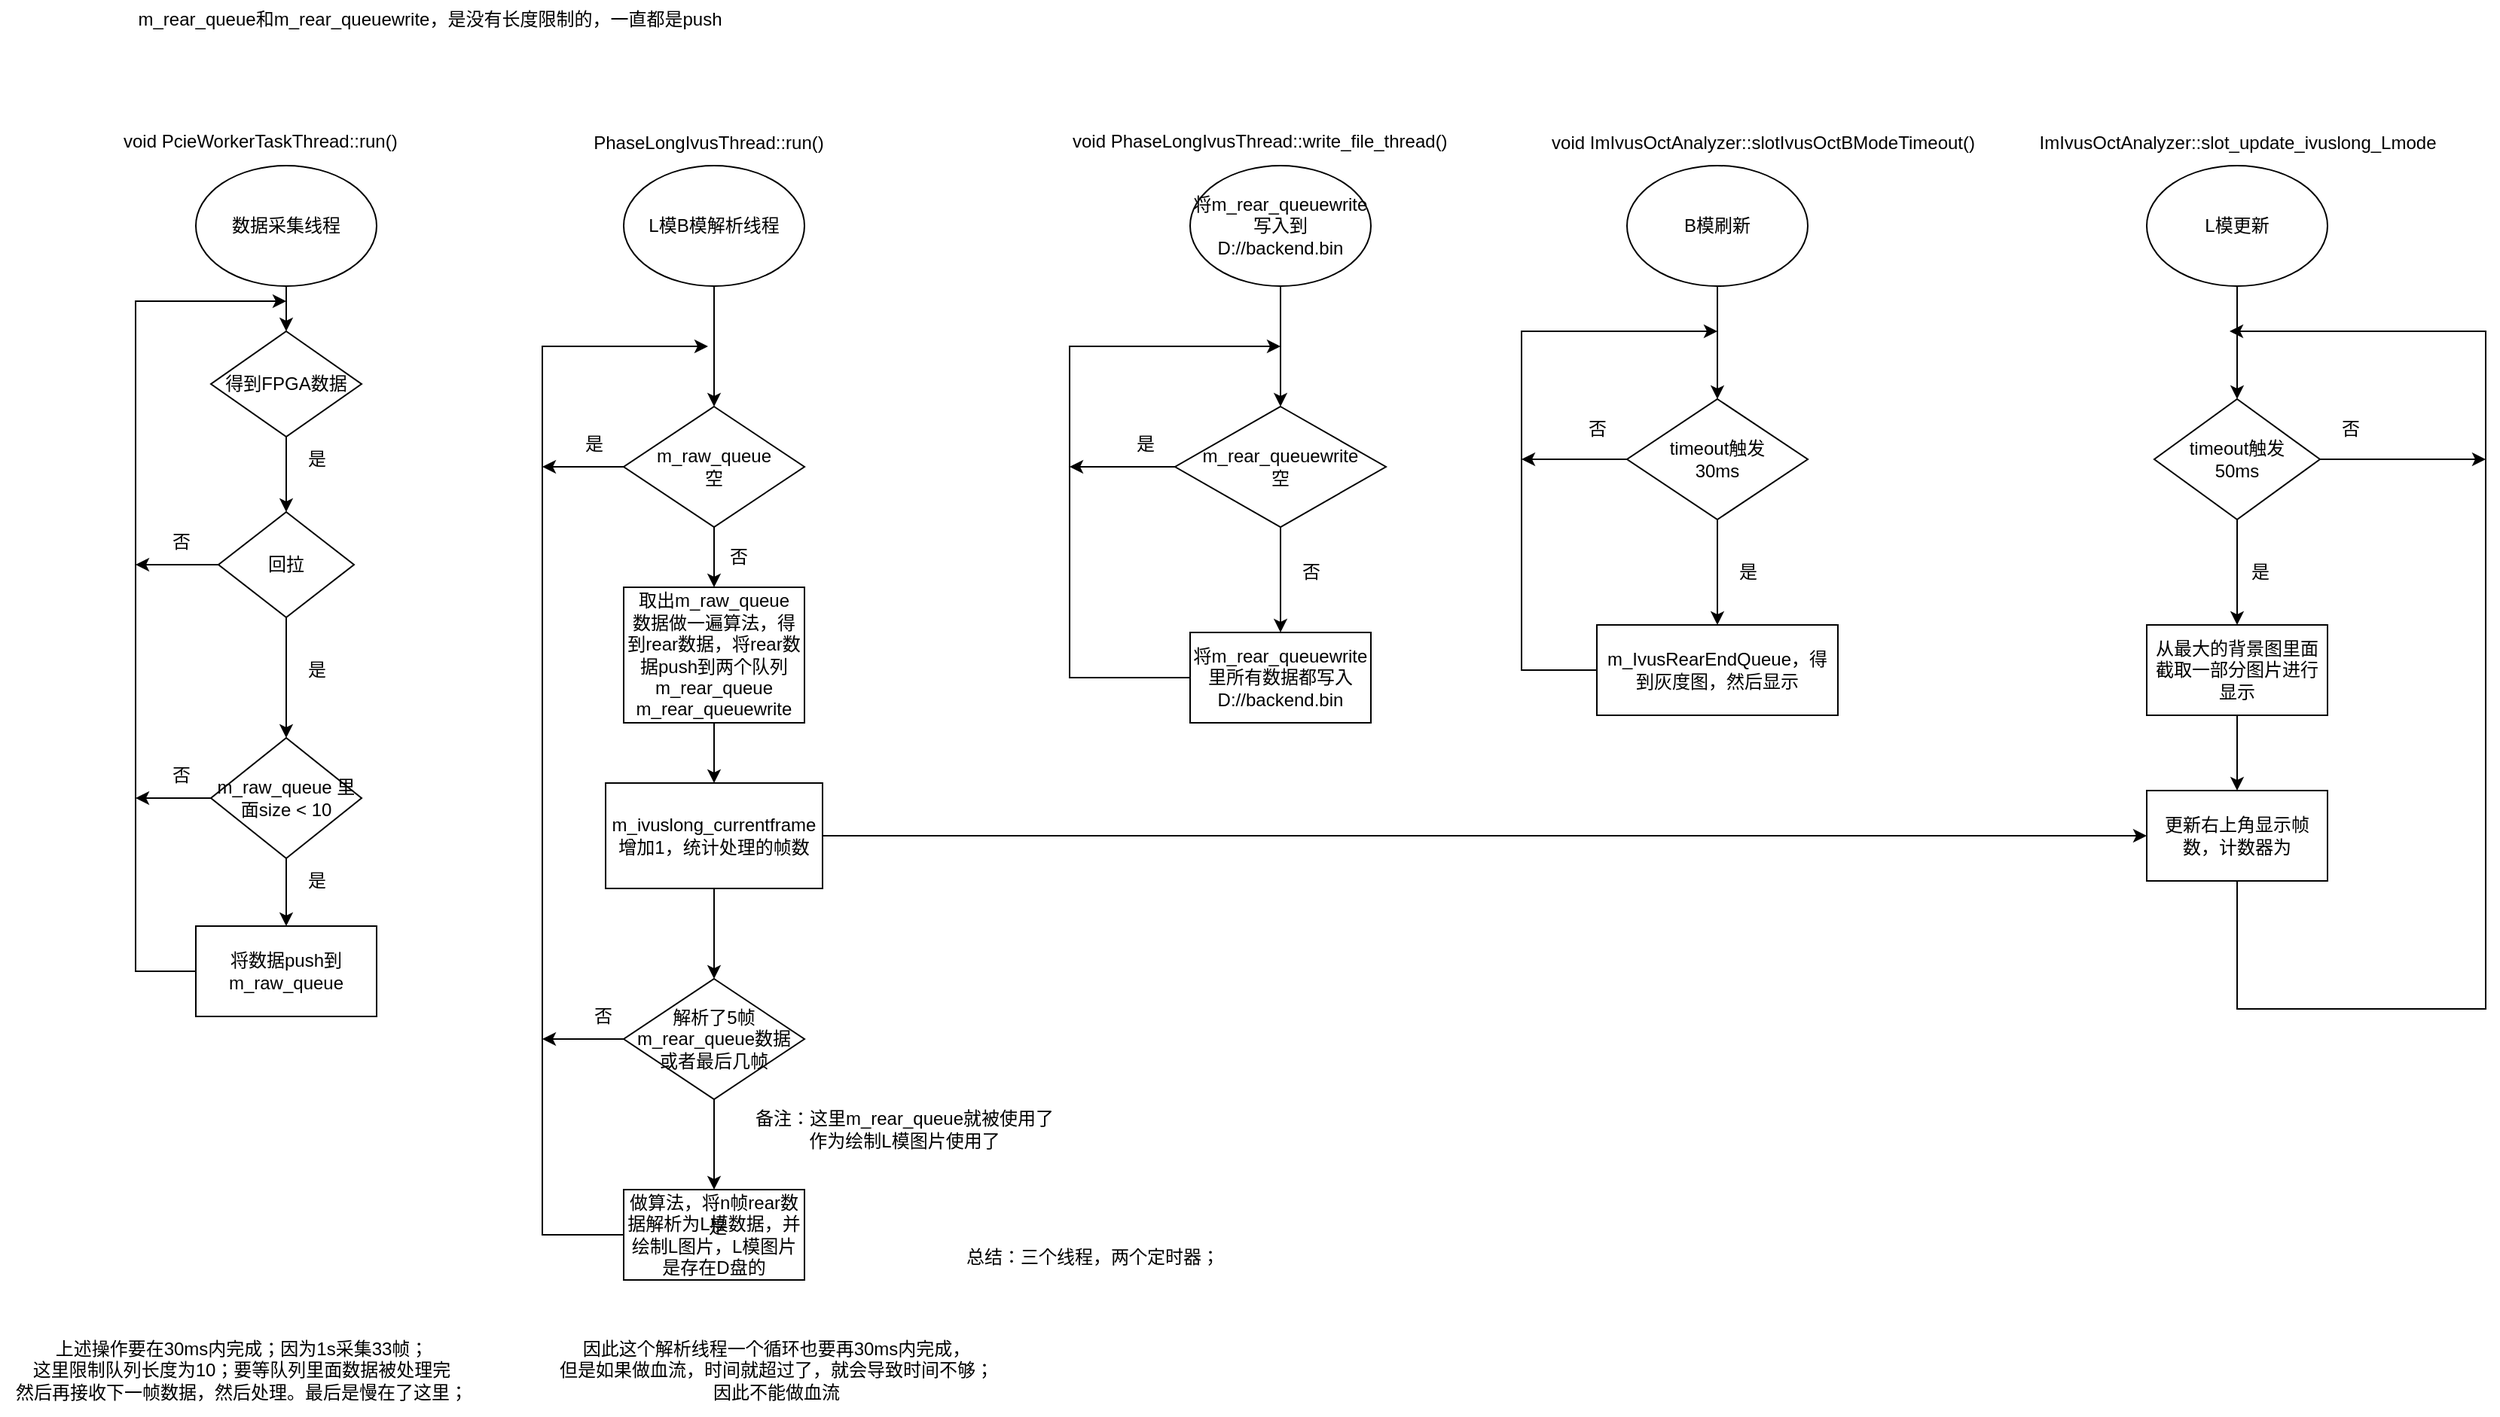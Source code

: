 <mxfile version="20.8.20" type="github">
  <diagram name="第 1 页" id="8jlNIsnWA2ENxNNo2rSE">
    <mxGraphModel dx="1434" dy="708" grid="1" gridSize="10" guides="1" tooltips="1" connect="1" arrows="1" fold="1" page="0" pageScale="1" pageWidth="827" pageHeight="1169" math="0" shadow="0">
      <root>
        <mxCell id="0" />
        <mxCell id="1" parent="0" />
        <mxCell id="tGeUGz7FxUVsNur8womr-3" value="" style="edgeStyle=orthogonalEdgeStyle;rounded=0;orthogonalLoop=1;jettySize=auto;html=1;" parent="1" source="tGeUGz7FxUVsNur8womr-1" edge="1">
          <mxGeometry relative="1" as="geometry">
            <mxPoint x="190" y="220" as="targetPoint" />
          </mxGeometry>
        </mxCell>
        <mxCell id="tGeUGz7FxUVsNur8womr-1" value="数据采集线程" style="ellipse;whiteSpace=wrap;html=1;" parent="1" vertex="1">
          <mxGeometry x="130" y="110" width="120" height="80" as="geometry" />
        </mxCell>
        <mxCell id="tGeUGz7FxUVsNur8womr-8" value="" style="edgeStyle=orthogonalEdgeStyle;rounded=0;orthogonalLoop=1;jettySize=auto;html=1;" parent="1" source="tGeUGz7FxUVsNur8womr-6" edge="1">
          <mxGeometry relative="1" as="geometry">
            <mxPoint x="190" y="340" as="targetPoint" />
          </mxGeometry>
        </mxCell>
        <mxCell id="tGeUGz7FxUVsNur8womr-6" value="得到FPGA数据" style="rhombus;whiteSpace=wrap;html=1;" parent="1" vertex="1">
          <mxGeometry x="140" y="220" width="100" height="70" as="geometry" />
        </mxCell>
        <mxCell id="tGeUGz7FxUVsNur8womr-18" value="" style="edgeStyle=orthogonalEdgeStyle;rounded=0;orthogonalLoop=1;jettySize=auto;html=1;" parent="1" source="tGeUGz7FxUVsNur8womr-9" edge="1">
          <mxGeometry relative="1" as="geometry">
            <mxPoint x="190" y="490.0" as="targetPoint" />
          </mxGeometry>
        </mxCell>
        <mxCell id="tGeUGz7FxUVsNur8womr-30" style="edgeStyle=orthogonalEdgeStyle;rounded=0;orthogonalLoop=1;jettySize=auto;html=1;" parent="1" source="tGeUGz7FxUVsNur8womr-9" edge="1">
          <mxGeometry relative="1" as="geometry">
            <mxPoint x="90" y="375" as="targetPoint" />
          </mxGeometry>
        </mxCell>
        <mxCell id="tGeUGz7FxUVsNur8womr-9" value="回拉" style="rhombus;whiteSpace=wrap;html=1;" parent="1" vertex="1">
          <mxGeometry x="145" y="340" width="90" height="70" as="geometry" />
        </mxCell>
        <mxCell id="tGeUGz7FxUVsNur8womr-12" value="是" style="text;html=1;align=center;verticalAlign=middle;resizable=0;points=[];autosize=1;strokeColor=none;fillColor=none;" parent="1" vertex="1">
          <mxGeometry x="190" y="430" width="40" height="30" as="geometry" />
        </mxCell>
        <mxCell id="tGeUGz7FxUVsNur8womr-13" value="是" style="text;html=1;align=center;verticalAlign=middle;resizable=0;points=[];autosize=1;strokeColor=none;fillColor=none;" parent="1" vertex="1">
          <mxGeometry x="190" y="290" width="40" height="30" as="geometry" />
        </mxCell>
        <mxCell id="tGeUGz7FxUVsNur8womr-29" style="edgeStyle=orthogonalEdgeStyle;rounded=0;orthogonalLoop=1;jettySize=auto;html=1;" parent="1" source="tGeUGz7FxUVsNur8womr-24" edge="1">
          <mxGeometry relative="1" as="geometry">
            <mxPoint x="190" y="200" as="targetPoint" />
            <Array as="points">
              <mxPoint x="90" y="645" />
              <mxPoint x="90" y="200" />
            </Array>
          </mxGeometry>
        </mxCell>
        <mxCell id="tGeUGz7FxUVsNur8womr-24" value="将数据push到m_raw_queue" style="rounded=0;whiteSpace=wrap;html=1;" parent="1" vertex="1">
          <mxGeometry x="130" y="615" width="120" height="60" as="geometry" />
        </mxCell>
        <mxCell id="tGeUGz7FxUVsNur8womr-28" style="edgeStyle=orthogonalEdgeStyle;rounded=0;orthogonalLoop=1;jettySize=auto;html=1;entryX=0.5;entryY=0;entryDx=0;entryDy=0;" parent="1" source="tGeUGz7FxUVsNur8womr-27" target="tGeUGz7FxUVsNur8womr-24" edge="1">
          <mxGeometry relative="1" as="geometry" />
        </mxCell>
        <mxCell id="tGeUGz7FxUVsNur8womr-31" style="edgeStyle=orthogonalEdgeStyle;rounded=0;orthogonalLoop=1;jettySize=auto;html=1;" parent="1" source="tGeUGz7FxUVsNur8womr-27" edge="1">
          <mxGeometry relative="1" as="geometry">
            <mxPoint x="90" y="530" as="targetPoint" />
          </mxGeometry>
        </mxCell>
        <mxCell id="tGeUGz7FxUVsNur8womr-27" value="m_raw_queue 里面size &amp;lt; 10" style="rhombus;whiteSpace=wrap;html=1;" parent="1" vertex="1">
          <mxGeometry x="140" y="490" width="100" height="80" as="geometry" />
        </mxCell>
        <mxCell id="tGeUGz7FxUVsNur8womr-32" value="否" style="text;html=1;align=center;verticalAlign=middle;resizable=0;points=[];autosize=1;strokeColor=none;fillColor=none;" parent="1" vertex="1">
          <mxGeometry x="100" y="345" width="40" height="30" as="geometry" />
        </mxCell>
        <mxCell id="tGeUGz7FxUVsNur8womr-33" value="否" style="text;html=1;align=center;verticalAlign=middle;resizable=0;points=[];autosize=1;strokeColor=none;fillColor=none;" parent="1" vertex="1">
          <mxGeometry x="100" y="500" width="40" height="30" as="geometry" />
        </mxCell>
        <mxCell id="tGeUGz7FxUVsNur8womr-34" value="是" style="text;html=1;align=center;verticalAlign=middle;resizable=0;points=[];autosize=1;strokeColor=none;fillColor=none;" parent="1" vertex="1">
          <mxGeometry x="190" y="570" width="40" height="30" as="geometry" />
        </mxCell>
        <mxCell id="tGeUGz7FxUVsNur8womr-35" value="void PcieWorkerTaskThread::run()" style="text;whiteSpace=wrap;html=1;" parent="1" vertex="1">
          <mxGeometry x="80" y="80" width="220" height="40" as="geometry" />
        </mxCell>
        <mxCell id="tGeUGz7FxUVsNur8womr-36" value="PhaseLongIvusThread::run()" style="text;html=1;align=center;verticalAlign=middle;resizable=0;points=[];autosize=1;strokeColor=none;fillColor=none;" parent="1" vertex="1">
          <mxGeometry x="380" y="80" width="180" height="30" as="geometry" />
        </mxCell>
        <mxCell id="tGeUGz7FxUVsNur8womr-40" value="" style="edgeStyle=orthogonalEdgeStyle;rounded=0;orthogonalLoop=1;jettySize=auto;html=1;" parent="1" source="tGeUGz7FxUVsNur8womr-37" target="tGeUGz7FxUVsNur8womr-39" edge="1">
          <mxGeometry relative="1" as="geometry" />
        </mxCell>
        <mxCell id="tGeUGz7FxUVsNur8womr-37" value="L模B模解析线程" style="ellipse;whiteSpace=wrap;html=1;" parent="1" vertex="1">
          <mxGeometry x="414" y="110" width="120" height="80" as="geometry" />
        </mxCell>
        <mxCell id="tGeUGz7FxUVsNur8womr-42" value="" style="edgeStyle=orthogonalEdgeStyle;rounded=0;orthogonalLoop=1;jettySize=auto;html=1;" parent="1" source="tGeUGz7FxUVsNur8womr-39" target="tGeUGz7FxUVsNur8womr-41" edge="1">
          <mxGeometry relative="1" as="geometry" />
        </mxCell>
        <mxCell id="tGeUGz7FxUVsNur8womr-50" style="edgeStyle=orthogonalEdgeStyle;rounded=0;orthogonalLoop=1;jettySize=auto;html=1;exitX=0;exitY=0.5;exitDx=0;exitDy=0;" parent="1" source="tGeUGz7FxUVsNur8womr-48" edge="1">
          <mxGeometry relative="1" as="geometry">
            <mxPoint x="470" y="230" as="targetPoint" />
            <mxPoint x="360" y="760" as="sourcePoint" />
            <Array as="points">
              <mxPoint x="360" y="820" />
              <mxPoint x="360" y="230" />
            </Array>
          </mxGeometry>
        </mxCell>
        <mxCell id="tGeUGz7FxUVsNur8womr-53" style="edgeStyle=orthogonalEdgeStyle;rounded=0;orthogonalLoop=1;jettySize=auto;html=1;" parent="1" source="tGeUGz7FxUVsNur8womr-39" edge="1">
          <mxGeometry relative="1" as="geometry">
            <mxPoint x="360" y="310" as="targetPoint" />
          </mxGeometry>
        </mxCell>
        <mxCell id="tGeUGz7FxUVsNur8womr-39" value="m_raw_queue&lt;br&gt;空" style="rhombus;whiteSpace=wrap;html=1;" parent="1" vertex="1">
          <mxGeometry x="414" y="270" width="120" height="80" as="geometry" />
        </mxCell>
        <mxCell id="pzW2GILvTxbZ9ikMvrB7-5" value="" style="edgeStyle=orthogonalEdgeStyle;rounded=0;orthogonalLoop=1;jettySize=auto;html=1;" parent="1" source="tGeUGz7FxUVsNur8womr-41" target="pzW2GILvTxbZ9ikMvrB7-4" edge="1">
          <mxGeometry relative="1" as="geometry" />
        </mxCell>
        <mxCell id="tGeUGz7FxUVsNur8womr-41" value="取出m_raw_queue&lt;br&gt;数据做一遍算法，得到rear数据，将rear数据push到两个队列&lt;br&gt;m_rear_queue&lt;br style=&quot;border-color: var(--border-color);&quot;&gt;m_rear_queuewrite" style="whiteSpace=wrap;html=1;" parent="1" vertex="1">
          <mxGeometry x="414" y="390" width="120" height="90" as="geometry" />
        </mxCell>
        <mxCell id="tGeUGz7FxUVsNur8womr-49" value="" style="edgeStyle=orthogonalEdgeStyle;rounded=0;orthogonalLoop=1;jettySize=auto;html=1;" parent="1" source="tGeUGz7FxUVsNur8womr-46" target="tGeUGz7FxUVsNur8womr-48" edge="1">
          <mxGeometry relative="1" as="geometry" />
        </mxCell>
        <mxCell id="pzW2GILvTxbZ9ikMvrB7-7" style="edgeStyle=orthogonalEdgeStyle;rounded=0;orthogonalLoop=1;jettySize=auto;html=1;" parent="1" source="tGeUGz7FxUVsNur8womr-46" edge="1">
          <mxGeometry relative="1" as="geometry">
            <mxPoint x="360" y="690" as="targetPoint" />
          </mxGeometry>
        </mxCell>
        <mxCell id="tGeUGz7FxUVsNur8womr-46" value="解析了5帧m_rear_queue数据&lt;br&gt;或者最后几帧" style="rhombus;whiteSpace=wrap;html=1;" parent="1" vertex="1">
          <mxGeometry x="414" y="650" width="120" height="80" as="geometry" />
        </mxCell>
        <mxCell id="tGeUGz7FxUVsNur8womr-48" value="做算法，将n帧rear数据解析为L模数据，并绘制L图片，L模图片是存在D盘的" style="whiteSpace=wrap;html=1;" parent="1" vertex="1">
          <mxGeometry x="414" y="790" width="120" height="60" as="geometry" />
        </mxCell>
        <mxCell id="tGeUGz7FxUVsNur8womr-54" value="否" style="text;html=1;align=center;verticalAlign=middle;resizable=0;points=[];autosize=1;strokeColor=none;fillColor=none;" parent="1" vertex="1">
          <mxGeometry x="470" y="355" width="40" height="30" as="geometry" />
        </mxCell>
        <mxCell id="tGeUGz7FxUVsNur8womr-55" value="是" style="text;html=1;align=center;verticalAlign=middle;resizable=0;points=[];autosize=1;strokeColor=none;fillColor=none;" parent="1" vertex="1">
          <mxGeometry x="374" y="280" width="40" height="30" as="geometry" />
        </mxCell>
        <mxCell id="tGeUGz7FxUVsNur8womr-56" value="否" style="text;html=1;align=center;verticalAlign=middle;resizable=0;points=[];autosize=1;strokeColor=none;fillColor=none;" parent="1" vertex="1">
          <mxGeometry x="380" y="660" width="40" height="30" as="geometry" />
        </mxCell>
        <mxCell id="tGeUGz7FxUVsNur8womr-57" value="是" style="text;html=1;align=center;verticalAlign=middle;resizable=0;points=[];autosize=1;strokeColor=none;fillColor=none;" parent="1" vertex="1">
          <mxGeometry x="456" y="800" width="40" height="30" as="geometry" />
        </mxCell>
        <mxCell id="tGeUGz7FxUVsNur8womr-58" value="备注：这里m_rear_queue就被使用了&lt;br&gt;作为绘制L模图片使用了" style="text;html=1;align=center;verticalAlign=middle;resizable=0;points=[];autosize=1;strokeColor=none;fillColor=none;" parent="1" vertex="1">
          <mxGeometry x="490" y="730" width="220" height="40" as="geometry" />
        </mxCell>
        <mxCell id="tGeUGz7FxUVsNur8womr-59" value="void PhaseLongIvusThread::write_file_thread()" style="text;whiteSpace=wrap;html=1;" parent="1" vertex="1">
          <mxGeometry x="710" y="80" width="280" height="30" as="geometry" />
        </mxCell>
        <mxCell id="tGeUGz7FxUVsNur8womr-62" value="" style="edgeStyle=orthogonalEdgeStyle;rounded=0;orthogonalLoop=1;jettySize=auto;html=1;" parent="1" source="tGeUGz7FxUVsNur8womr-60" target="tGeUGz7FxUVsNur8womr-61" edge="1">
          <mxGeometry relative="1" as="geometry" />
        </mxCell>
        <mxCell id="tGeUGz7FxUVsNur8womr-60" value="将m_rear_queuewrite&lt;br&gt;写入到D://backend.bin" style="ellipse;whiteSpace=wrap;html=1;" parent="1" vertex="1">
          <mxGeometry x="790" y="110" width="120" height="80" as="geometry" />
        </mxCell>
        <mxCell id="tGeUGz7FxUVsNur8womr-64" value="" style="edgeStyle=orthogonalEdgeStyle;rounded=0;orthogonalLoop=1;jettySize=auto;html=1;" parent="1" source="tGeUGz7FxUVsNur8womr-61" target="tGeUGz7FxUVsNur8womr-63" edge="1">
          <mxGeometry relative="1" as="geometry" />
        </mxCell>
        <mxCell id="tGeUGz7FxUVsNur8womr-66" style="edgeStyle=orthogonalEdgeStyle;rounded=0;orthogonalLoop=1;jettySize=auto;html=1;" parent="1" source="tGeUGz7FxUVsNur8womr-61" edge="1">
          <mxGeometry relative="1" as="geometry">
            <mxPoint x="710" y="310" as="targetPoint" />
          </mxGeometry>
        </mxCell>
        <mxCell id="tGeUGz7FxUVsNur8womr-61" value="m_rear_queuewrite&lt;br&gt;空" style="rhombus;whiteSpace=wrap;html=1;" parent="1" vertex="1">
          <mxGeometry x="780" y="270" width="140" height="80" as="geometry" />
        </mxCell>
        <mxCell id="tGeUGz7FxUVsNur8womr-65" style="edgeStyle=orthogonalEdgeStyle;rounded=0;orthogonalLoop=1;jettySize=auto;html=1;" parent="1" source="tGeUGz7FxUVsNur8womr-63" edge="1">
          <mxGeometry relative="1" as="geometry">
            <mxPoint x="850" y="230" as="targetPoint" />
            <Array as="points">
              <mxPoint x="710" y="450" />
              <mxPoint x="710" y="230" />
            </Array>
          </mxGeometry>
        </mxCell>
        <mxCell id="tGeUGz7FxUVsNur8womr-63" value="将m_rear_queuewrite&lt;br&gt;里所有数据都写入&lt;br&gt;D://backend.bin" style="whiteSpace=wrap;html=1;" parent="1" vertex="1">
          <mxGeometry x="790" y="420" width="120" height="60" as="geometry" />
        </mxCell>
        <mxCell id="tGeUGz7FxUVsNur8womr-67" value="是" style="text;html=1;align=center;verticalAlign=middle;resizable=0;points=[];autosize=1;strokeColor=none;fillColor=none;" parent="1" vertex="1">
          <mxGeometry x="740" y="280" width="40" height="30" as="geometry" />
        </mxCell>
        <mxCell id="tGeUGz7FxUVsNur8womr-68" value="否" style="text;html=1;align=center;verticalAlign=middle;resizable=0;points=[];autosize=1;strokeColor=none;fillColor=none;" parent="1" vertex="1">
          <mxGeometry x="850" y="365" width="40" height="30" as="geometry" />
        </mxCell>
        <mxCell id="tGeUGz7FxUVsNur8womr-69" value="m_rear_queue和&lt;span style=&quot;&quot;&gt;m_rear_queuewrite，是没有长度限制的，一直都是push&lt;br&gt;&lt;br&gt;&lt;/span&gt;" style="text;html=1;align=center;verticalAlign=middle;resizable=0;points=[];autosize=1;strokeColor=none;fillColor=none;" parent="1" vertex="1">
          <mxGeometry x="80" width="410" height="40" as="geometry" />
        </mxCell>
        <mxCell id="tGeUGz7FxUVsNur8womr-78" value="" style="edgeStyle=orthogonalEdgeStyle;rounded=0;orthogonalLoop=1;jettySize=auto;html=1;" parent="1" source="tGeUGz7FxUVsNur8womr-70" target="tGeUGz7FxUVsNur8womr-77" edge="1">
          <mxGeometry relative="1" as="geometry" />
        </mxCell>
        <mxCell id="tGeUGz7FxUVsNur8womr-70" value="B模刷新" style="ellipse;whiteSpace=wrap;html=1;" parent="1" vertex="1">
          <mxGeometry x="1080" y="110" width="120" height="80" as="geometry" />
        </mxCell>
        <mxCell id="tGeUGz7FxUVsNur8womr-73" value="void ImIvusOctAnalyzer::slotIvusOctBModeTimeout()" style="text;html=1;align=center;verticalAlign=middle;resizable=0;points=[];autosize=1;strokeColor=none;fillColor=none;" parent="1" vertex="1">
          <mxGeometry x="1020" y="80" width="300" height="30" as="geometry" />
        </mxCell>
        <mxCell id="tGeUGz7FxUVsNur8womr-80" style="edgeStyle=orthogonalEdgeStyle;rounded=0;orthogonalLoop=1;jettySize=auto;html=1;" parent="1" source="tGeUGz7FxUVsNur8womr-74" edge="1">
          <mxGeometry relative="1" as="geometry">
            <mxPoint x="1140" y="220" as="targetPoint" />
            <Array as="points">
              <mxPoint x="1010" y="445" />
              <mxPoint x="1010" y="220" />
            </Array>
          </mxGeometry>
        </mxCell>
        <mxCell id="tGeUGz7FxUVsNur8womr-74" value="m_IvusRearEndQueue，得到灰度图，然后显示" style="whiteSpace=wrap;html=1;" parent="1" vertex="1">
          <mxGeometry x="1060" y="415" width="160" height="60" as="geometry" />
        </mxCell>
        <mxCell id="tGeUGz7FxUVsNur8womr-79" style="edgeStyle=orthogonalEdgeStyle;rounded=0;orthogonalLoop=1;jettySize=auto;html=1;entryX=0.5;entryY=0;entryDx=0;entryDy=0;" parent="1" source="tGeUGz7FxUVsNur8womr-77" target="tGeUGz7FxUVsNur8womr-74" edge="1">
          <mxGeometry relative="1" as="geometry" />
        </mxCell>
        <mxCell id="tGeUGz7FxUVsNur8womr-81" style="edgeStyle=orthogonalEdgeStyle;rounded=0;orthogonalLoop=1;jettySize=auto;html=1;exitX=0;exitY=0.5;exitDx=0;exitDy=0;" parent="1" source="tGeUGz7FxUVsNur8womr-77" edge="1">
          <mxGeometry relative="1" as="geometry">
            <mxPoint x="1010" y="305" as="targetPoint" />
          </mxGeometry>
        </mxCell>
        <mxCell id="tGeUGz7FxUVsNur8womr-77" value="timeout触发&lt;br&gt;30ms" style="rhombus;whiteSpace=wrap;html=1;" parent="1" vertex="1">
          <mxGeometry x="1080" y="265" width="120" height="80" as="geometry" />
        </mxCell>
        <mxCell id="tGeUGz7FxUVsNur8womr-82" value="是" style="text;html=1;align=center;verticalAlign=middle;resizable=0;points=[];autosize=1;strokeColor=none;fillColor=none;" parent="1" vertex="1">
          <mxGeometry x="1140" y="365" width="40" height="30" as="geometry" />
        </mxCell>
        <mxCell id="tGeUGz7FxUVsNur8womr-83" value="否" style="text;html=1;align=center;verticalAlign=middle;resizable=0;points=[];autosize=1;strokeColor=none;fillColor=none;" parent="1" vertex="1">
          <mxGeometry x="1040" y="270" width="40" height="30" as="geometry" />
        </mxCell>
        <mxCell id="tGeUGz7FxUVsNur8womr-90" value="" style="edgeStyle=orthogonalEdgeStyle;rounded=0;orthogonalLoop=1;jettySize=auto;html=1;" parent="1" source="tGeUGz7FxUVsNur8womr-84" target="tGeUGz7FxUVsNur8womr-89" edge="1">
          <mxGeometry relative="1" as="geometry" />
        </mxCell>
        <mxCell id="tGeUGz7FxUVsNur8womr-84" value="L模更新" style="ellipse;whiteSpace=wrap;html=1;" parent="1" vertex="1">
          <mxGeometry x="1425" y="110" width="120" height="80" as="geometry" />
        </mxCell>
        <mxCell id="tGeUGz7FxUVsNur8womr-85" value="ImIvusOctAnalyzer::slot_update_ivuslong_Lmode" style="text;html=1;align=center;verticalAlign=middle;resizable=0;points=[];autosize=1;strokeColor=none;fillColor=none;" parent="1" vertex="1">
          <mxGeometry x="1340" y="80" width="290" height="30" as="geometry" />
        </mxCell>
        <mxCell id="tGeUGz7FxUVsNur8womr-92" value="" style="edgeStyle=orthogonalEdgeStyle;rounded=0;orthogonalLoop=1;jettySize=auto;html=1;" parent="1" source="tGeUGz7FxUVsNur8womr-89" target="tGeUGz7FxUVsNur8womr-91" edge="1">
          <mxGeometry relative="1" as="geometry" />
        </mxCell>
        <mxCell id="pzW2GILvTxbZ9ikMvrB7-9" style="edgeStyle=orthogonalEdgeStyle;rounded=0;orthogonalLoop=1;jettySize=auto;html=1;" parent="1" source="tGeUGz7FxUVsNur8womr-89" edge="1">
          <mxGeometry relative="1" as="geometry">
            <mxPoint x="1650" y="305" as="targetPoint" />
          </mxGeometry>
        </mxCell>
        <mxCell id="tGeUGz7FxUVsNur8womr-89" value="timeout触发&lt;br&gt;50ms" style="rhombus;whiteSpace=wrap;html=1;" parent="1" vertex="1">
          <mxGeometry x="1430" y="265" width="110" height="80" as="geometry" />
        </mxCell>
        <mxCell id="tGeUGz7FxUVsNur8womr-93" style="edgeStyle=orthogonalEdgeStyle;rounded=0;orthogonalLoop=1;jettySize=auto;html=1;exitX=0.5;exitY=1;exitDx=0;exitDy=0;" parent="1" source="pzW2GILvTxbZ9ikMvrB7-1" edge="1">
          <mxGeometry relative="1" as="geometry">
            <mxPoint x="1480" y="220" as="targetPoint" />
            <Array as="points">
              <mxPoint x="1485" y="670" />
              <mxPoint x="1650" y="670" />
              <mxPoint x="1650" y="220" />
            </Array>
          </mxGeometry>
        </mxCell>
        <mxCell id="pzW2GILvTxbZ9ikMvrB7-2" value="" style="edgeStyle=orthogonalEdgeStyle;rounded=0;orthogonalLoop=1;jettySize=auto;html=1;" parent="1" source="tGeUGz7FxUVsNur8womr-91" target="pzW2GILvTxbZ9ikMvrB7-1" edge="1">
          <mxGeometry relative="1" as="geometry" />
        </mxCell>
        <mxCell id="tGeUGz7FxUVsNur8womr-91" value="从最大的背景图里面截取一部分图片进行显示" style="whiteSpace=wrap;html=1;" parent="1" vertex="1">
          <mxGeometry x="1425" y="415" width="120" height="60" as="geometry" />
        </mxCell>
        <mxCell id="tGeUGz7FxUVsNur8womr-95" value="否" style="text;html=1;align=center;verticalAlign=middle;resizable=0;points=[];autosize=1;strokeColor=none;fillColor=none;" parent="1" vertex="1">
          <mxGeometry x="1540" y="270" width="40" height="30" as="geometry" />
        </mxCell>
        <mxCell id="tGeUGz7FxUVsNur8womr-96" value="是" style="text;html=1;align=center;verticalAlign=middle;resizable=0;points=[];autosize=1;strokeColor=none;fillColor=none;" parent="1" vertex="1">
          <mxGeometry x="1480" y="365" width="40" height="30" as="geometry" />
        </mxCell>
        <mxCell id="tGeUGz7FxUVsNur8womr-97" value="总结：三个线程，两个定时器；" style="text;html=1;align=center;verticalAlign=middle;resizable=0;points=[];autosize=1;strokeColor=none;fillColor=none;" parent="1" vertex="1">
          <mxGeometry x="630" y="820" width="190" height="30" as="geometry" />
        </mxCell>
        <mxCell id="pzW2GILvTxbZ9ikMvrB7-1" value="更新右上角显示帧数，计数器为" style="whiteSpace=wrap;html=1;" parent="1" vertex="1">
          <mxGeometry x="1425" y="525" width="120" height="60" as="geometry" />
        </mxCell>
        <mxCell id="pzW2GILvTxbZ9ikMvrB7-6" style="edgeStyle=orthogonalEdgeStyle;rounded=0;orthogonalLoop=1;jettySize=auto;html=1;entryX=0.5;entryY=0;entryDx=0;entryDy=0;" parent="1" source="pzW2GILvTxbZ9ikMvrB7-4" target="tGeUGz7FxUVsNur8womr-46" edge="1">
          <mxGeometry relative="1" as="geometry" />
        </mxCell>
        <mxCell id="pzW2GILvTxbZ9ikMvrB7-8" style="edgeStyle=orthogonalEdgeStyle;rounded=0;orthogonalLoop=1;jettySize=auto;html=1;entryX=0;entryY=0.5;entryDx=0;entryDy=0;" parent="1" source="pzW2GILvTxbZ9ikMvrB7-4" target="pzW2GILvTxbZ9ikMvrB7-1" edge="1">
          <mxGeometry relative="1" as="geometry" />
        </mxCell>
        <mxCell id="pzW2GILvTxbZ9ikMvrB7-4" value="m_ivuslong_currentframe&lt;br&gt;增加1，统计处理的帧数" style="whiteSpace=wrap;html=1;" parent="1" vertex="1">
          <mxGeometry x="402" y="520" width="144" height="70" as="geometry" />
        </mxCell>
        <mxCell id="2DpM_3jne9sqFfvzke5W-2" value="上述操作要在30ms内完成；因为1s采集33帧；&lt;br&gt;这里限制队列长度为10；要等队列里面数据被处理完&lt;br&gt;然后再接收下一帧数据，然后处理。最后是慢在了这里；" style="text;html=1;align=center;verticalAlign=middle;resizable=0;points=[];autosize=1;strokeColor=none;fillColor=none;strokeWidth=1;" vertex="1" parent="1">
          <mxGeometry y="880" width="320" height="60" as="geometry" />
        </mxCell>
        <mxCell id="2DpM_3jne9sqFfvzke5W-4" value="因此这个解析线程一个循环也要再30ms内完成，&lt;br&gt;但是如果做血流，时间就超过了，就会导致时间不够；&lt;br&gt;因此不能做血流" style="text;html=1;align=center;verticalAlign=middle;resizable=0;points=[];autosize=1;strokeColor=none;fillColor=none;" vertex="1" parent="1">
          <mxGeometry x="360" y="880" width="310" height="60" as="geometry" />
        </mxCell>
      </root>
    </mxGraphModel>
  </diagram>
</mxfile>

